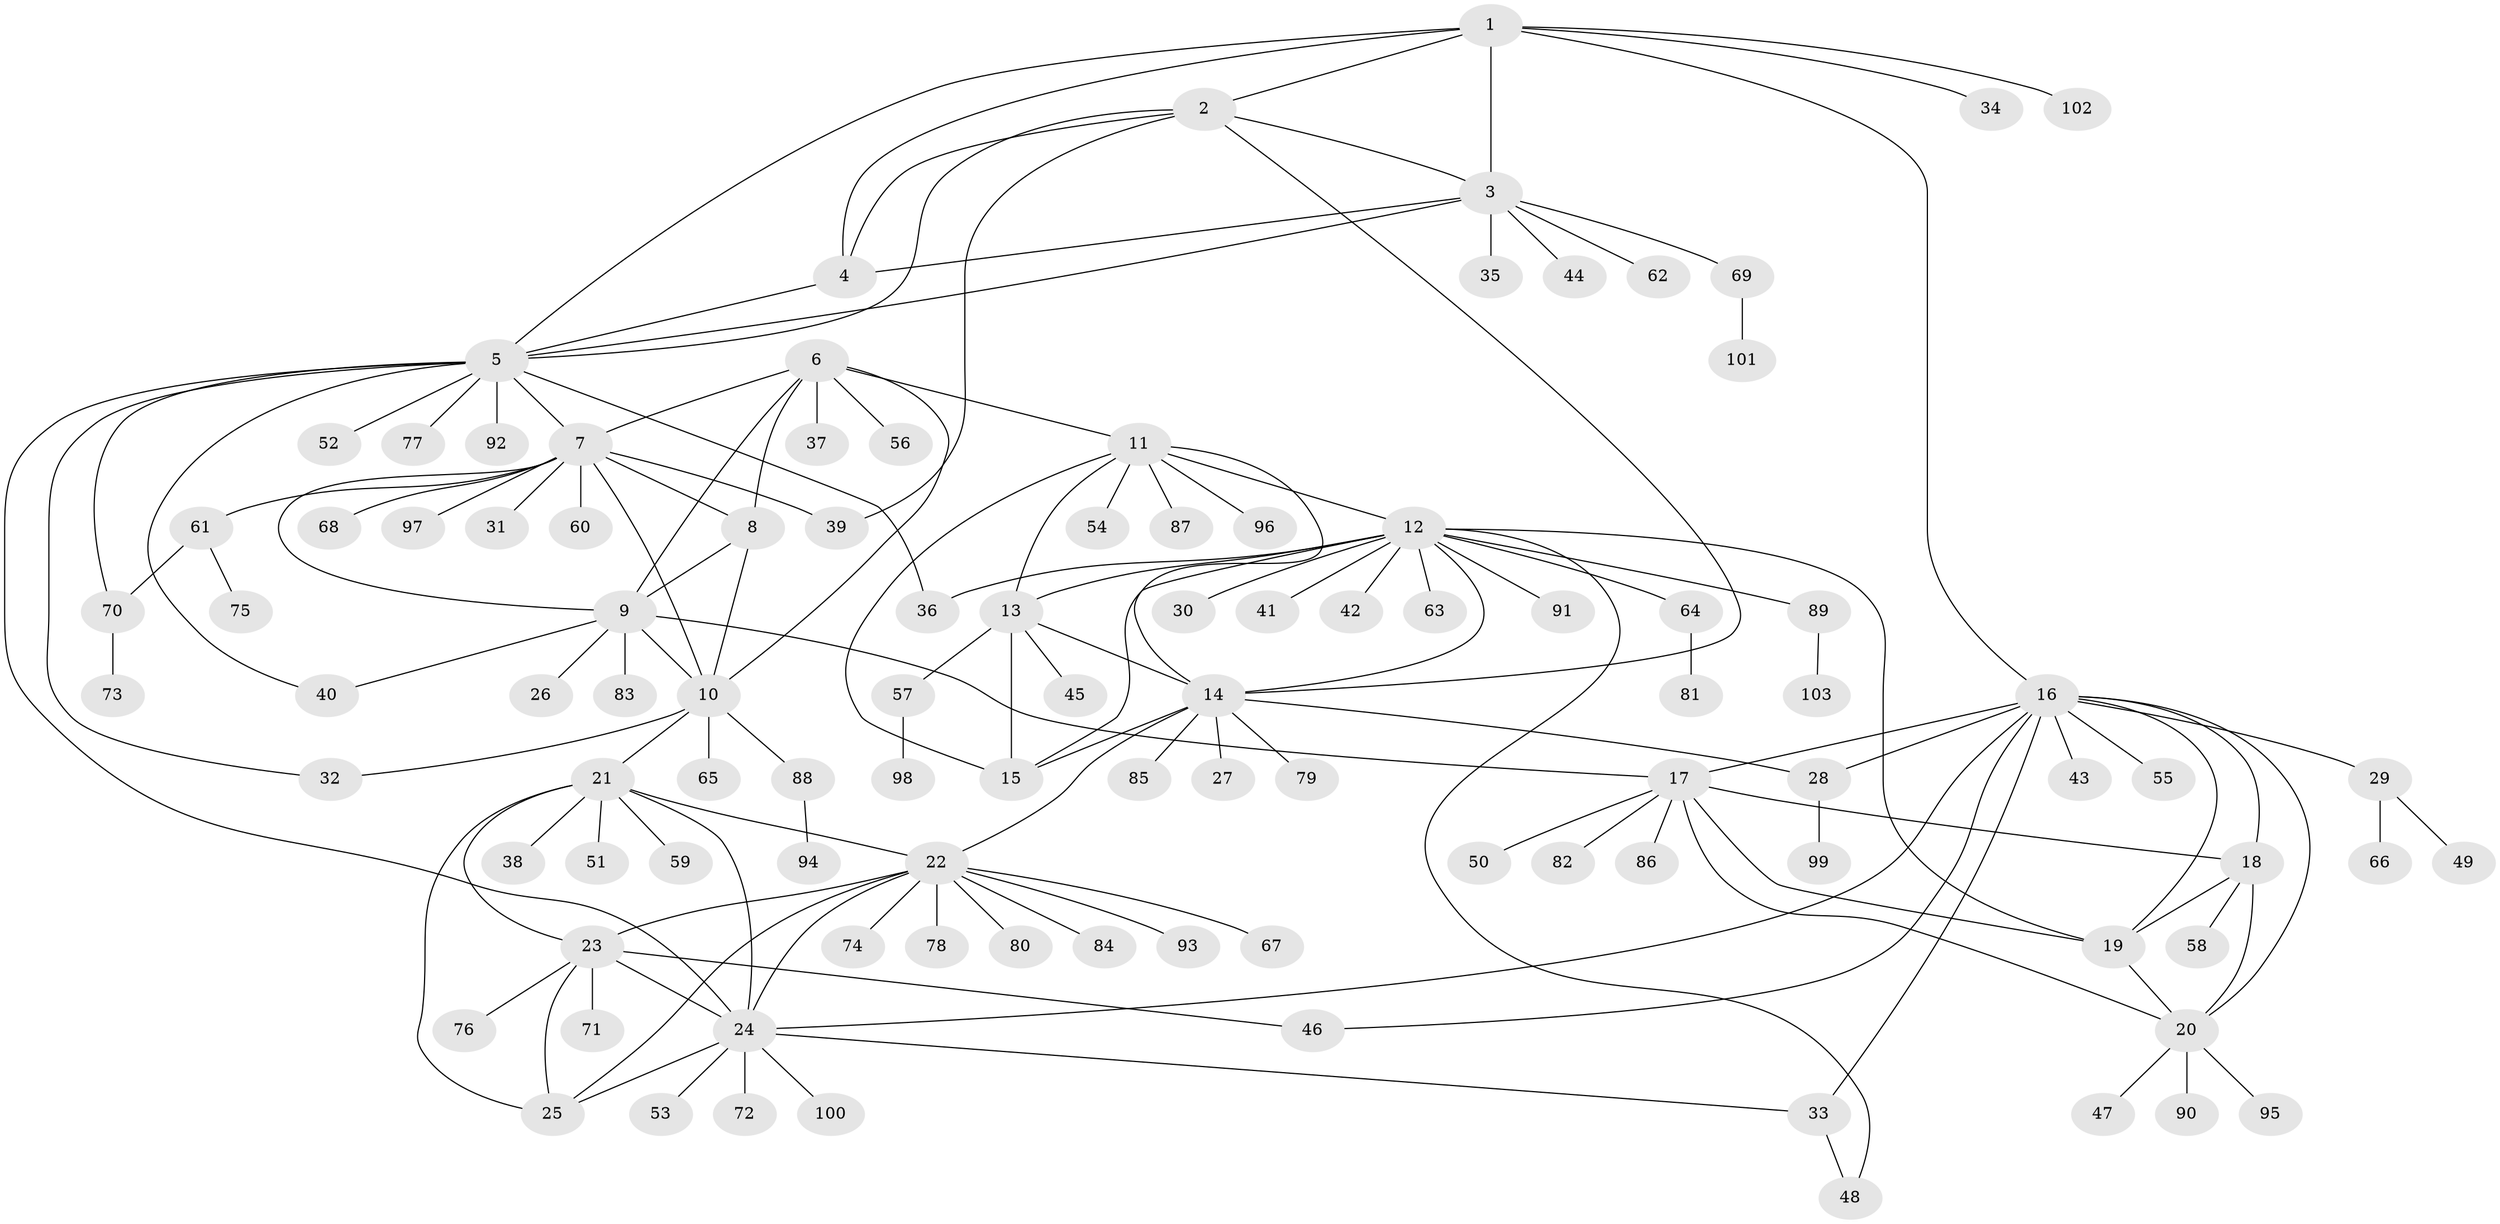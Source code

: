 // coarse degree distribution, {6: 0.05555555555555555, 2: 0.07407407407407407, 4: 0.07407407407407407, 9: 0.018518518518518517, 3: 0.05555555555555555, 7: 0.05555555555555555, 1: 0.5185185185185185, 5: 0.07407407407407407, 8: 0.037037037037037035, 11: 0.018518518518518517, 10: 0.018518518518518517}
// Generated by graph-tools (version 1.1) at 2025/37/03/04/25 23:37:45]
// undirected, 103 vertices, 147 edges
graph export_dot {
  node [color=gray90,style=filled];
  1;
  2;
  3;
  4;
  5;
  6;
  7;
  8;
  9;
  10;
  11;
  12;
  13;
  14;
  15;
  16;
  17;
  18;
  19;
  20;
  21;
  22;
  23;
  24;
  25;
  26;
  27;
  28;
  29;
  30;
  31;
  32;
  33;
  34;
  35;
  36;
  37;
  38;
  39;
  40;
  41;
  42;
  43;
  44;
  45;
  46;
  47;
  48;
  49;
  50;
  51;
  52;
  53;
  54;
  55;
  56;
  57;
  58;
  59;
  60;
  61;
  62;
  63;
  64;
  65;
  66;
  67;
  68;
  69;
  70;
  71;
  72;
  73;
  74;
  75;
  76;
  77;
  78;
  79;
  80;
  81;
  82;
  83;
  84;
  85;
  86;
  87;
  88;
  89;
  90;
  91;
  92;
  93;
  94;
  95;
  96;
  97;
  98;
  99;
  100;
  101;
  102;
  103;
  1 -- 2;
  1 -- 3;
  1 -- 4;
  1 -- 5;
  1 -- 16;
  1 -- 34;
  1 -- 102;
  2 -- 3;
  2 -- 4;
  2 -- 5;
  2 -- 14;
  2 -- 39;
  3 -- 4;
  3 -- 5;
  3 -- 35;
  3 -- 44;
  3 -- 62;
  3 -- 69;
  4 -- 5;
  5 -- 7;
  5 -- 24;
  5 -- 32;
  5 -- 36;
  5 -- 40;
  5 -- 52;
  5 -- 70;
  5 -- 77;
  5 -- 92;
  6 -- 7;
  6 -- 8;
  6 -- 9;
  6 -- 10;
  6 -- 11;
  6 -- 37;
  6 -- 56;
  7 -- 8;
  7 -- 9;
  7 -- 10;
  7 -- 31;
  7 -- 39;
  7 -- 60;
  7 -- 61;
  7 -- 68;
  7 -- 97;
  8 -- 9;
  8 -- 10;
  9 -- 10;
  9 -- 17;
  9 -- 26;
  9 -- 40;
  9 -- 83;
  10 -- 21;
  10 -- 32;
  10 -- 65;
  10 -- 88;
  11 -- 12;
  11 -- 13;
  11 -- 14;
  11 -- 15;
  11 -- 54;
  11 -- 87;
  11 -- 96;
  12 -- 13;
  12 -- 14;
  12 -- 15;
  12 -- 19;
  12 -- 30;
  12 -- 36;
  12 -- 41;
  12 -- 42;
  12 -- 48;
  12 -- 63;
  12 -- 64;
  12 -- 89;
  12 -- 91;
  13 -- 14;
  13 -- 15;
  13 -- 45;
  13 -- 57;
  14 -- 15;
  14 -- 22;
  14 -- 27;
  14 -- 28;
  14 -- 79;
  14 -- 85;
  16 -- 17;
  16 -- 18;
  16 -- 19;
  16 -- 20;
  16 -- 24;
  16 -- 28;
  16 -- 29;
  16 -- 33;
  16 -- 43;
  16 -- 46;
  16 -- 55;
  17 -- 18;
  17 -- 19;
  17 -- 20;
  17 -- 50;
  17 -- 82;
  17 -- 86;
  18 -- 19;
  18 -- 20;
  18 -- 58;
  19 -- 20;
  20 -- 47;
  20 -- 90;
  20 -- 95;
  21 -- 22;
  21 -- 23;
  21 -- 24;
  21 -- 25;
  21 -- 38;
  21 -- 51;
  21 -- 59;
  22 -- 23;
  22 -- 24;
  22 -- 25;
  22 -- 67;
  22 -- 74;
  22 -- 78;
  22 -- 80;
  22 -- 84;
  22 -- 93;
  23 -- 24;
  23 -- 25;
  23 -- 46;
  23 -- 71;
  23 -- 76;
  24 -- 25;
  24 -- 33;
  24 -- 53;
  24 -- 72;
  24 -- 100;
  28 -- 99;
  29 -- 49;
  29 -- 66;
  33 -- 48;
  57 -- 98;
  61 -- 70;
  61 -- 75;
  64 -- 81;
  69 -- 101;
  70 -- 73;
  88 -- 94;
  89 -- 103;
}
